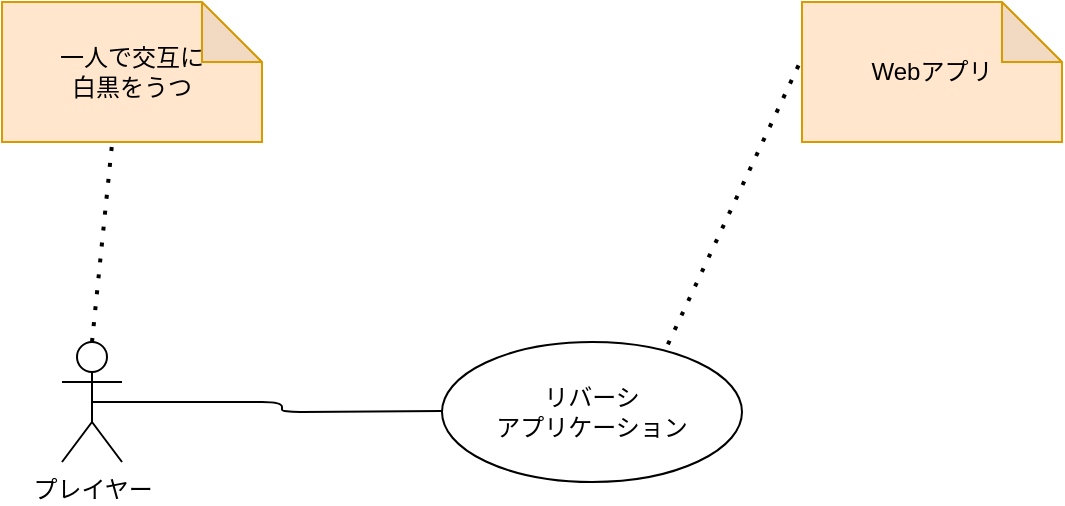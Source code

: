 <mxfile>
    <diagram id="U6U7MPgYyH57Ajjjd3Ul" name="ページ1">
        <mxGraphModel dx="790" dy="647" grid="1" gridSize="10" guides="1" tooltips="1" connect="1" arrows="1" fold="1" page="1" pageScale="1" pageWidth="827" pageHeight="1169" math="0" shadow="0">
            <root>
                <mxCell id="0"/>
                <mxCell id="1" parent="0"/>
                <mxCell id="GqElCJDFfDd7uZ4g5jYx-1" value="リバーシ&lt;br&gt;アプリケーション" style="ellipse;whiteSpace=wrap;html=1;" vertex="1" parent="1">
                    <mxGeometry x="340" y="300" width="150" height="70" as="geometry"/>
                </mxCell>
                <mxCell id="GqElCJDFfDd7uZ4g5jYx-2" value="プレイヤー" style="shape=umlActor;verticalLabelPosition=bottom;verticalAlign=top;html=1;" vertex="1" parent="1">
                    <mxGeometry x="150" y="300" width="30" height="60" as="geometry"/>
                </mxCell>
                <mxCell id="GqElCJDFfDd7uZ4g5jYx-6" value="" style="endArrow=none;html=1;edgeStyle=orthogonalEdgeStyle;exitX=0.5;exitY=0.5;exitDx=0;exitDy=0;exitPerimeter=0;" edge="1" parent="1" source="GqElCJDFfDd7uZ4g5jYx-2">
                    <mxGeometry relative="1" as="geometry">
                        <mxPoint x="180" y="334.5" as="sourcePoint"/>
                        <mxPoint x="340" y="334.5" as="targetPoint"/>
                    </mxGeometry>
                </mxCell>
                <mxCell id="GqElCJDFfDd7uZ4g5jYx-10" value="Webアプリ" style="shape=note;whiteSpace=wrap;html=1;backgroundOutline=1;darkOpacity=0.05;fillColor=#ffe6cc;strokeColor=#d79b00;" vertex="1" parent="1">
                    <mxGeometry x="520" y="130" width="130" height="70" as="geometry"/>
                </mxCell>
                <mxCell id="GqElCJDFfDd7uZ4g5jYx-11" value="" style="endArrow=none;dashed=1;html=1;dashPattern=1 3;strokeWidth=2;entryX=0;entryY=0.4;entryDx=0;entryDy=0;entryPerimeter=0;exitX=0.753;exitY=0.017;exitDx=0;exitDy=0;exitPerimeter=0;" edge="1" parent="1" source="GqElCJDFfDd7uZ4g5jYx-1" target="GqElCJDFfDd7uZ4g5jYx-10">
                    <mxGeometry width="50" height="50" relative="1" as="geometry">
                        <mxPoint x="270" y="330" as="sourcePoint"/>
                        <mxPoint x="320" y="280" as="targetPoint"/>
                    </mxGeometry>
                </mxCell>
                <mxCell id="GqElCJDFfDd7uZ4g5jYx-12" value="一人で交互に&lt;br&gt;白黒をうつ" style="shape=note;whiteSpace=wrap;html=1;backgroundOutline=1;darkOpacity=0.05;fillColor=#ffe6cc;strokeColor=#d79b00;" vertex="1" parent="1">
                    <mxGeometry x="120" y="130" width="130" height="70" as="geometry"/>
                </mxCell>
                <mxCell id="GqElCJDFfDd7uZ4g5jYx-13" value="" style="endArrow=none;dashed=1;html=1;dashPattern=1 3;strokeWidth=2;entryX=0.423;entryY=1.017;entryDx=0;entryDy=0;entryPerimeter=0;exitX=0.5;exitY=0;exitDx=0;exitDy=0;exitPerimeter=0;" edge="1" parent="1" source="GqElCJDFfDd7uZ4g5jYx-2" target="GqElCJDFfDd7uZ4g5jYx-12">
                    <mxGeometry width="50" height="50" relative="1" as="geometry">
                        <mxPoint x="170" y="290" as="sourcePoint"/>
                        <mxPoint x="237" y="157" as="targetPoint"/>
                    </mxGeometry>
                </mxCell>
            </root>
        </mxGraphModel>
    </diagram>
    <diagram id="D2PrhTCReTSZxN4KEeMP" name="ページ2">
        <mxGraphModel dx="790" dy="647" grid="1" gridSize="10" guides="1" tooltips="1" connect="1" arrows="1" fold="1" page="1" pageScale="1" pageWidth="827" pageHeight="1169" math="0" shadow="0">
            <root>
                <mxCell id="0"/>
                <mxCell id="1" parent="0"/>
            </root>
        </mxGraphModel>
    </diagram>
</mxfile>
